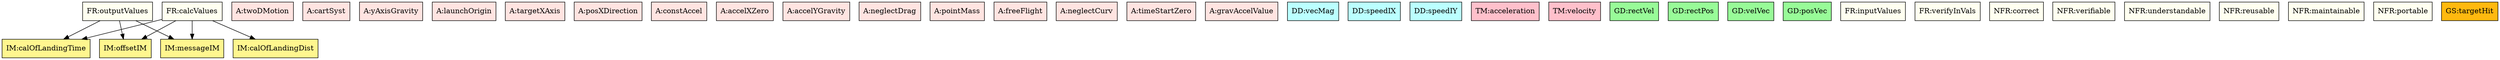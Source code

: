digraph allvsr {
	calcValues -> flightduration;
	calcValues -> landingposition;
	calcValues -> offset;
	calcValues -> message;
	outputValues -> flightduration;
	outputValues -> offset;
	outputValues -> message;


	twoDMotion	[shape=box, color=black, style=filled, fillcolor=mistyrose, label="A:twoDMotion"];
	cartSyst	[shape=box, color=black, style=filled, fillcolor=mistyrose, label="A:cartSyst"];
	yAxisGravity	[shape=box, color=black, style=filled, fillcolor=mistyrose, label="A:yAxisGravity"];
	launchOrigin	[shape=box, color=black, style=filled, fillcolor=mistyrose, label="A:launchOrigin"];
	targetXAxis	[shape=box, color=black, style=filled, fillcolor=mistyrose, label="A:targetXAxis"];
	posXDirection	[shape=box, color=black, style=filled, fillcolor=mistyrose, label="A:posXDirection"];
	constAccel	[shape=box, color=black, style=filled, fillcolor=mistyrose, label="A:constAccel"];
	accelXZero	[shape=box, color=black, style=filled, fillcolor=mistyrose, label="A:accelXZero"];
	accelYGravity	[shape=box, color=black, style=filled, fillcolor=mistyrose, label="A:accelYGravity"];
	neglectDrag	[shape=box, color=black, style=filled, fillcolor=mistyrose, label="A:neglectDrag"];
	pointMass	[shape=box, color=black, style=filled, fillcolor=mistyrose, label="A:pointMass"];
	freeFlight	[shape=box, color=black, style=filled, fillcolor=mistyrose, label="A:freeFlight"];
	neglectCurv	[shape=box, color=black, style=filled, fillcolor=mistyrose, label="A:neglectCurv"];
	timeStartZero	[shape=box, color=black, style=filled, fillcolor=mistyrose, label="A:timeStartZero"];
	gravAccelValue	[shape=box, color=black, style=filled, fillcolor=mistyrose, label="A:gravAccelValue"];

	subgraph A {
	rank="same"
	{twoDMotion, cartSyst, yAxisGravity, launchOrigin, targetXAxis, posXDirection, constAccel, accelXZero, accelYGravity, neglectDrag, pointMass, freeFlight, neglectCurv, timeStartZero, gravAccelValue}
	}

	speed	[shape=box, color=black, style=filled, fillcolor=paleturquoise1, label="DD:vecMag"];
	ixVel	[shape=box, color=black, style=filled, fillcolor=paleturquoise1, label="DD:speedIX"];
	iyVel	[shape=box, color=black, style=filled, fillcolor=paleturquoise1, label="DD:speedIY"];

	subgraph DD {
	rank="same"
	{speed, ixVel, iyVel}
	}

	accelerationTM	[shape=box, color=black, style=filled, fillcolor=pink, label="TM:acceleration"];
	velocityTM	[shape=box, color=black, style=filled, fillcolor=pink, label="TM:velocity"];

	subgraph TM {
	rank="same"
	{accelerationTM, velocityTM}
	}

	projSpeed	[shape=box, color=black, style=filled, fillcolor=palegreen, label="GD:rectVel"];
	projPos	[shape=box, color=black, style=filled, fillcolor=palegreen, label="GD:rectPos"];
	velocity	[shape=box, color=black, style=filled, fillcolor=palegreen, label="GD:velVec"];
	position	[shape=box, color=black, style=filled, fillcolor=palegreen, label="GD:posVec"];

	subgraph GD {
	rank="same"
	{projSpeed, projPos, velocity, position}
	}

	flightduration	[shape=box, color=black, style=filled, fillcolor=khaki1, label="IM:calOfLandingTime"];
	landingposition	[shape=box, color=black, style=filled, fillcolor=khaki1, label="IM:calOfLandingDist"];
	offset	[shape=box, color=black, style=filled, fillcolor=khaki1, label="IM:offsetIM"];
	message	[shape=box, color=black, style=filled, fillcolor=khaki1, label="IM:messageIM"];

	subgraph IM {
	rank="same"
	{flightduration, landingposition, offset, message}
	}

	inputValues	[shape=box, color=black, style=filled, fillcolor=ivory, label="FR:inputValues"];
	verifyInVals	[shape=box, color=black, style=filled, fillcolor=ivory, label="FR:verifyInVals"];
	calcValues	[shape=box, color=black, style=filled, fillcolor=ivory, label="FR:calcValues"];
	outputValues	[shape=box, color=black, style=filled, fillcolor=ivory, label="FR:outputValues"];
	correct	[shape=box, color=black, style=filled, fillcolor=ivory, label="NFR:correct"];
	verifiable	[shape=box, color=black, style=filled, fillcolor=ivory, label="NFR:verifiable"];
	understandable	[shape=box, color=black, style=filled, fillcolor=ivory, label="NFR:understandable"];
	reusable	[shape=box, color=black, style=filled, fillcolor=ivory, label="NFR:reusable"];
	maintainable	[shape=box, color=black, style=filled, fillcolor=ivory, label="NFR:maintainable"];
	portable	[shape=box, color=black, style=filled, fillcolor=ivory, label="NFR:portable"];

	subgraph FR {
	rank="same"
	{inputValues, verifyInVals, calcValues, outputValues, correct, verifiable, understandable, reusable, maintainable, portable}
	}

	targetHit	[shape=box, color=black, style=filled, fillcolor=darkgoldenrod1, label="GS:targetHit"];

	subgraph GS {
	rank="same"
	{targetHit}
	}

}
